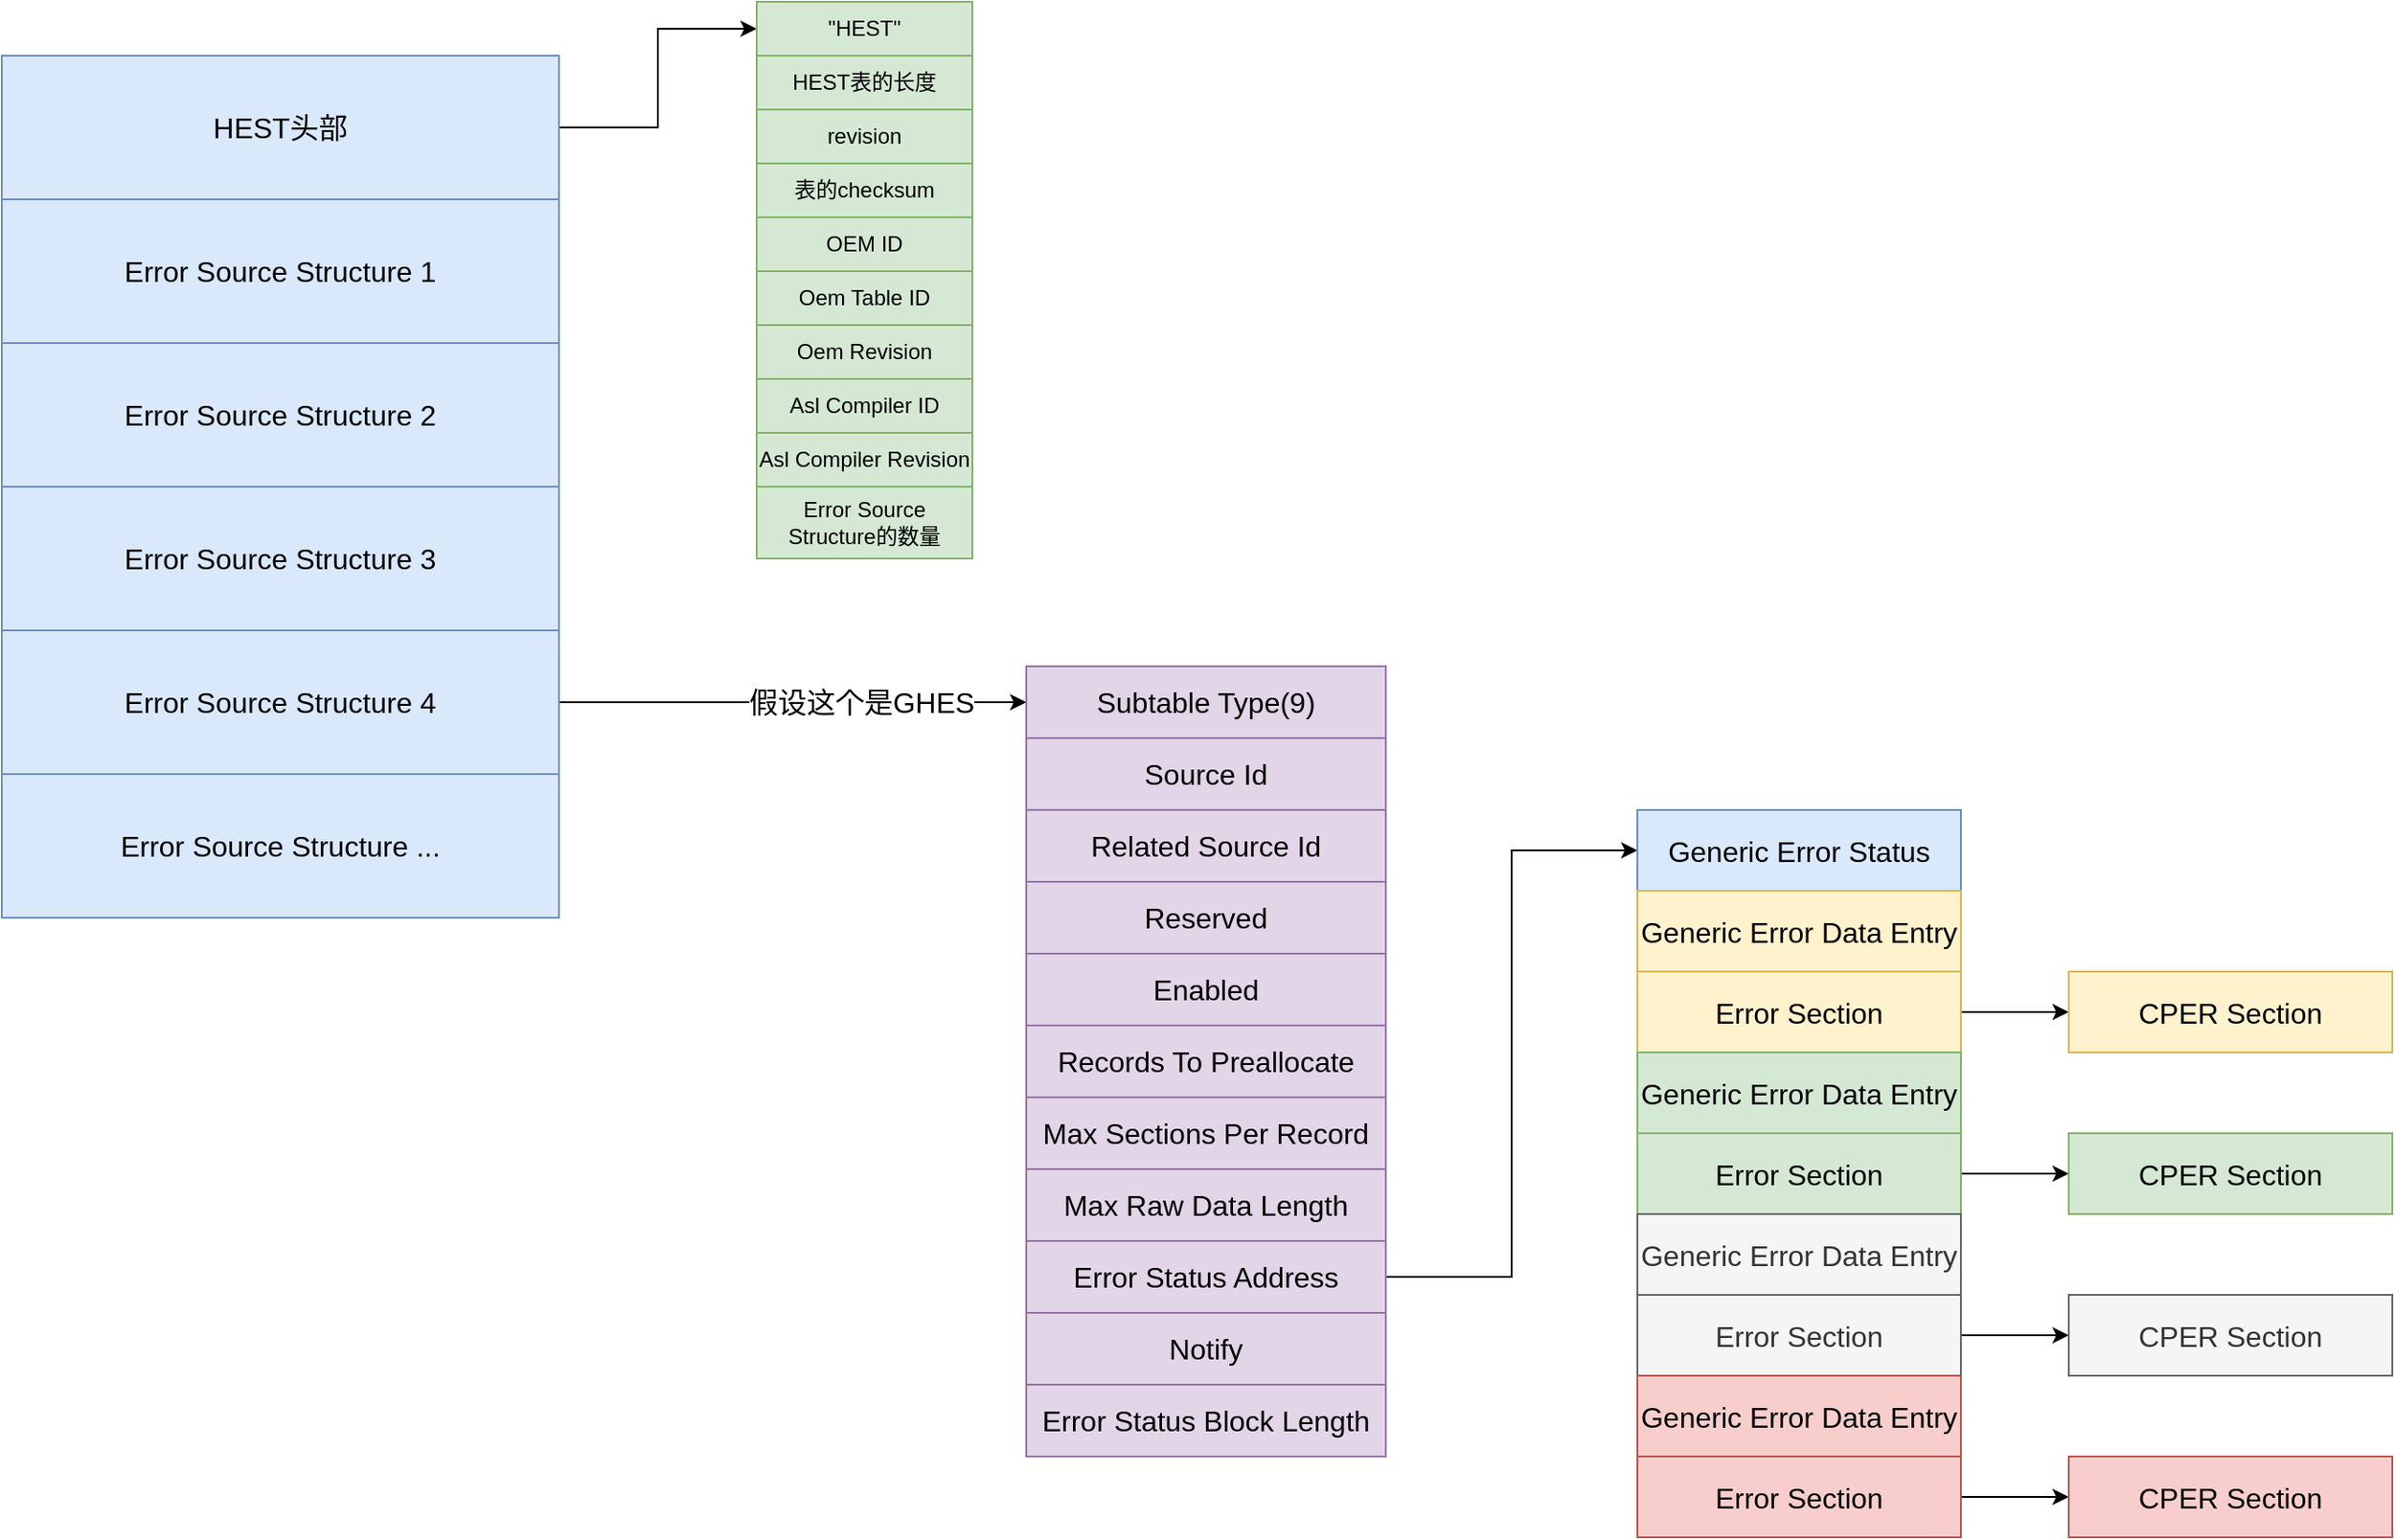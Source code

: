 <mxfile version="21.2.8" type="device">
  <diagram name="第 1 页" id="JKUpQ7PeGige6tsIWXzT">
    <mxGraphModel dx="1658" dy="828" grid="1" gridSize="10" guides="1" tooltips="1" connect="1" arrows="1" fold="1" page="1" pageScale="1" pageWidth="1600" pageHeight="1200" math="0" shadow="0">
      <root>
        <mxCell id="0" />
        <mxCell id="1" parent="0" />
        <mxCell id="LhWzl0DsoIRtWh7QOUaE-17" style="edgeStyle=orthogonalEdgeStyle;rounded=0;orthogonalLoop=1;jettySize=auto;html=1;exitX=1;exitY=0.5;exitDx=0;exitDy=0;entryX=0;entryY=0.5;entryDx=0;entryDy=0;" parent="1" source="LhWzl0DsoIRtWh7QOUaE-1" target="LhWzl0DsoIRtWh7QOUaE-7" edge="1">
          <mxGeometry relative="1" as="geometry" />
        </mxCell>
        <mxCell id="LhWzl0DsoIRtWh7QOUaE-1" value="&lt;font style=&quot;font-size: 16px;&quot;&gt;HEST头部&lt;/font&gt;" style="rounded=0;whiteSpace=wrap;html=1;fillColor=#dae8fc;strokeColor=#6c8ebf;" parent="1" vertex="1">
          <mxGeometry x="310" y="110" width="310" height="80" as="geometry" />
        </mxCell>
        <mxCell id="LhWzl0DsoIRtWh7QOUaE-3" value="&lt;font style=&quot;font-size: 16px;&quot;&gt;Error Source Structure 1&lt;/font&gt;" style="rounded=0;whiteSpace=wrap;html=1;fillColor=#dae8fc;strokeColor=#6c8ebf;" parent="1" vertex="1">
          <mxGeometry x="310" y="190" width="310" height="80" as="geometry" />
        </mxCell>
        <mxCell id="LhWzl0DsoIRtWh7QOUaE-4" value="&lt;font style=&quot;font-size: 16px;&quot;&gt;Error Source Structure 2&lt;/font&gt;" style="rounded=0;whiteSpace=wrap;html=1;fillColor=#dae8fc;strokeColor=#6c8ebf;" parent="1" vertex="1">
          <mxGeometry x="310" y="270" width="310" height="80" as="geometry" />
        </mxCell>
        <mxCell id="LhWzl0DsoIRtWh7QOUaE-5" value="&lt;font style=&quot;font-size: 16px;&quot;&gt;Error Source Structure 3&lt;/font&gt;" style="rounded=0;whiteSpace=wrap;html=1;fillColor=#dae8fc;strokeColor=#6c8ebf;" parent="1" vertex="1">
          <mxGeometry x="310" y="350" width="310" height="80" as="geometry" />
        </mxCell>
        <mxCell id="LhWzl0DsoIRtWh7QOUaE-21" style="edgeStyle=orthogonalEdgeStyle;rounded=0;orthogonalLoop=1;jettySize=auto;html=1;exitX=1;exitY=0.5;exitDx=0;exitDy=0;entryX=0;entryY=0.5;entryDx=0;entryDy=0;" parent="1" source="LhWzl0DsoIRtWh7QOUaE-6" target="LhWzl0DsoIRtWh7QOUaE-20" edge="1">
          <mxGeometry relative="1" as="geometry" />
        </mxCell>
        <mxCell id="LhWzl0DsoIRtWh7QOUaE-22" value="&lt;font style=&quot;font-size: 16px;&quot;&gt;假设这个是GHES&lt;/font&gt;" style="edgeLabel;html=1;align=center;verticalAlign=middle;resizable=0;points=[];" parent="LhWzl0DsoIRtWh7QOUaE-21" vertex="1" connectable="0">
          <mxGeometry x="-0.223" y="-1" relative="1" as="geometry">
            <mxPoint x="67" y="-1" as="offset" />
          </mxGeometry>
        </mxCell>
        <mxCell id="LhWzl0DsoIRtWh7QOUaE-6" value="&lt;font style=&quot;font-size: 16px;&quot;&gt;Error Source Structure 4&lt;/font&gt;" style="rounded=0;whiteSpace=wrap;html=1;fillColor=#dae8fc;strokeColor=#6c8ebf;" parent="1" vertex="1">
          <mxGeometry x="310" y="430" width="310" height="80" as="geometry" />
        </mxCell>
        <mxCell id="LhWzl0DsoIRtWh7QOUaE-7" value="&quot;HEST&quot;" style="rounded=0;whiteSpace=wrap;html=1;fillColor=#d5e8d4;strokeColor=#82b366;" parent="1" vertex="1">
          <mxGeometry x="730" y="80" width="120" height="30" as="geometry" />
        </mxCell>
        <mxCell id="LhWzl0DsoIRtWh7QOUaE-8" value="HEST表的长度" style="rounded=0;whiteSpace=wrap;html=1;fillColor=#d5e8d4;strokeColor=#82b366;" parent="1" vertex="1">
          <mxGeometry x="730" y="110" width="120" height="30" as="geometry" />
        </mxCell>
        <mxCell id="LhWzl0DsoIRtWh7QOUaE-9" value="revision" style="rounded=0;whiteSpace=wrap;html=1;fillColor=#d5e8d4;strokeColor=#82b366;" parent="1" vertex="1">
          <mxGeometry x="730" y="140" width="120" height="30" as="geometry" />
        </mxCell>
        <mxCell id="LhWzl0DsoIRtWh7QOUaE-10" value="表的checksum" style="rounded=0;whiteSpace=wrap;html=1;fillColor=#d5e8d4;strokeColor=#82b366;" parent="1" vertex="1">
          <mxGeometry x="730" y="170" width="120" height="30" as="geometry" />
        </mxCell>
        <mxCell id="LhWzl0DsoIRtWh7QOUaE-11" value="OEM ID" style="rounded=0;whiteSpace=wrap;html=1;fillColor=#d5e8d4;strokeColor=#82b366;" parent="1" vertex="1">
          <mxGeometry x="730" y="200" width="120" height="30" as="geometry" />
        </mxCell>
        <mxCell id="LhWzl0DsoIRtWh7QOUaE-12" value="Oem Table ID" style="rounded=0;whiteSpace=wrap;html=1;fillColor=#d5e8d4;strokeColor=#82b366;" parent="1" vertex="1">
          <mxGeometry x="730" y="230" width="120" height="30" as="geometry" />
        </mxCell>
        <mxCell id="LhWzl0DsoIRtWh7QOUaE-13" value="Oem Revision" style="rounded=0;whiteSpace=wrap;html=1;fillColor=#d5e8d4;strokeColor=#82b366;" parent="1" vertex="1">
          <mxGeometry x="730" y="260" width="120" height="30" as="geometry" />
        </mxCell>
        <mxCell id="LhWzl0DsoIRtWh7QOUaE-14" value="Asl Compiler ID" style="rounded=0;whiteSpace=wrap;html=1;fillColor=#d5e8d4;strokeColor=#82b366;" parent="1" vertex="1">
          <mxGeometry x="730" y="290" width="120" height="30" as="geometry" />
        </mxCell>
        <mxCell id="LhWzl0DsoIRtWh7QOUaE-15" value="Asl Compiler Revision" style="rounded=0;whiteSpace=wrap;html=1;fillColor=#d5e8d4;strokeColor=#82b366;" parent="1" vertex="1">
          <mxGeometry x="730" y="320" width="120" height="30" as="geometry" />
        </mxCell>
        <mxCell id="LhWzl0DsoIRtWh7QOUaE-16" value="Error Source Structure的数量" style="rounded=0;whiteSpace=wrap;html=1;fillColor=#d5e8d4;strokeColor=#82b366;" parent="1" vertex="1">
          <mxGeometry x="730" y="350" width="120" height="40" as="geometry" />
        </mxCell>
        <mxCell id="LhWzl0DsoIRtWh7QOUaE-19" value="&lt;font style=&quot;font-size: 16px;&quot;&gt;Error Source Structure ...&lt;/font&gt;" style="rounded=0;whiteSpace=wrap;html=1;fillColor=#dae8fc;strokeColor=#6c8ebf;" parent="1" vertex="1">
          <mxGeometry x="310" y="510" width="310" height="80" as="geometry" />
        </mxCell>
        <mxCell id="LhWzl0DsoIRtWh7QOUaE-20" value="&lt;font style=&quot;font-size: 16px;&quot;&gt;Subtable Type(9)&lt;/font&gt;" style="rounded=0;whiteSpace=wrap;html=1;fillColor=#e1d5e7;strokeColor=#9673a6;" parent="1" vertex="1">
          <mxGeometry x="880" y="450" width="200" height="40" as="geometry" />
        </mxCell>
        <mxCell id="LhWzl0DsoIRtWh7QOUaE-30" value="&lt;font style=&quot;font-size: 16px;&quot;&gt;Source Id&lt;/font&gt;" style="rounded=0;whiteSpace=wrap;html=1;fillColor=#e1d5e7;strokeColor=#9673a6;" parent="1" vertex="1">
          <mxGeometry x="880" y="490" width="200" height="40" as="geometry" />
        </mxCell>
        <mxCell id="LhWzl0DsoIRtWh7QOUaE-31" value="&lt;font style=&quot;font-size: 16px;&quot;&gt;Related Source Id&lt;/font&gt;" style="rounded=0;whiteSpace=wrap;html=1;fillColor=#e1d5e7;strokeColor=#9673a6;" parent="1" vertex="1">
          <mxGeometry x="880" y="530" width="200" height="40" as="geometry" />
        </mxCell>
        <mxCell id="LhWzl0DsoIRtWh7QOUaE-32" value="&lt;font style=&quot;font-size: 16px;&quot;&gt;Reserved&lt;/font&gt;" style="rounded=0;whiteSpace=wrap;html=1;fillColor=#e1d5e7;strokeColor=#9673a6;" parent="1" vertex="1">
          <mxGeometry x="880" y="570" width="200" height="40" as="geometry" />
        </mxCell>
        <mxCell id="LhWzl0DsoIRtWh7QOUaE-33" value="&lt;font style=&quot;font-size: 16px;&quot;&gt;Enabled&lt;/font&gt;" style="rounded=0;whiteSpace=wrap;html=1;fillColor=#e1d5e7;strokeColor=#9673a6;" parent="1" vertex="1">
          <mxGeometry x="880" y="610" width="200" height="40" as="geometry" />
        </mxCell>
        <mxCell id="LhWzl0DsoIRtWh7QOUaE-34" value="&lt;font style=&quot;font-size: 16px;&quot;&gt;Records To Preallocate&lt;/font&gt;" style="rounded=0;whiteSpace=wrap;html=1;fillColor=#e1d5e7;strokeColor=#9673a6;" parent="1" vertex="1">
          <mxGeometry x="880" y="650" width="200" height="40" as="geometry" />
        </mxCell>
        <mxCell id="LhWzl0DsoIRtWh7QOUaE-35" value="&lt;font style=&quot;font-size: 16px;&quot;&gt;Max Sections Per Record&lt;/font&gt;" style="rounded=0;whiteSpace=wrap;html=1;fillColor=#e1d5e7;strokeColor=#9673a6;" parent="1" vertex="1">
          <mxGeometry x="880" y="690" width="200" height="40" as="geometry" />
        </mxCell>
        <mxCell id="LhWzl0DsoIRtWh7QOUaE-36" value="&lt;font style=&quot;font-size: 16px;&quot;&gt;Max Raw Data Length&lt;/font&gt;" style="rounded=0;whiteSpace=wrap;html=1;fillColor=#e1d5e7;strokeColor=#9673a6;" parent="1" vertex="1">
          <mxGeometry x="880" y="730" width="200" height="40" as="geometry" />
        </mxCell>
        <mxCell id="LhWzl0DsoIRtWh7QOUaE-41" style="edgeStyle=orthogonalEdgeStyle;rounded=0;orthogonalLoop=1;jettySize=auto;html=1;exitX=1;exitY=0.5;exitDx=0;exitDy=0;entryX=0;entryY=0.5;entryDx=0;entryDy=0;" parent="1" source="LhWzl0DsoIRtWh7QOUaE-37" target="LhWzl0DsoIRtWh7QOUaE-40" edge="1">
          <mxGeometry relative="1" as="geometry" />
        </mxCell>
        <mxCell id="LhWzl0DsoIRtWh7QOUaE-37" value="&lt;font style=&quot;font-size: 16px;&quot;&gt;Error Status Address&lt;/font&gt;" style="rounded=0;whiteSpace=wrap;html=1;fillColor=#e1d5e7;strokeColor=#9673a6;" parent="1" vertex="1">
          <mxGeometry x="880" y="770" width="200" height="40" as="geometry" />
        </mxCell>
        <mxCell id="LhWzl0DsoIRtWh7QOUaE-38" value="&lt;font style=&quot;font-size: 16px;&quot;&gt;Notify&lt;/font&gt;" style="rounded=0;whiteSpace=wrap;html=1;fillColor=#e1d5e7;strokeColor=#9673a6;" parent="1" vertex="1">
          <mxGeometry x="880" y="810" width="200" height="40" as="geometry" />
        </mxCell>
        <mxCell id="LhWzl0DsoIRtWh7QOUaE-39" value="&lt;font style=&quot;font-size: 16px;&quot;&gt;Error Status Block Length&lt;/font&gt;" style="rounded=0;whiteSpace=wrap;html=1;fillColor=#e1d5e7;strokeColor=#9673a6;" parent="1" vertex="1">
          <mxGeometry x="880" y="850" width="200" height="40" as="geometry" />
        </mxCell>
        <mxCell id="LhWzl0DsoIRtWh7QOUaE-40" value="&lt;font style=&quot;font-size: 16px;&quot;&gt;Generic Error Status&lt;/font&gt;" style="rounded=0;whiteSpace=wrap;html=1;fillColor=#dae8fc;strokeColor=#6c8ebf;" parent="1" vertex="1">
          <mxGeometry x="1220" y="530" width="180" height="45" as="geometry" />
        </mxCell>
        <mxCell id="LhWzl0DsoIRtWh7QOUaE-42" value="&lt;font style=&quot;font-size: 16px;&quot;&gt;Generic Error Data Entry&lt;/font&gt;" style="rounded=0;whiteSpace=wrap;html=1;fillColor=#fff2cc;strokeColor=#d6b656;" parent="1" vertex="1">
          <mxGeometry x="1220" y="575" width="180" height="45" as="geometry" />
        </mxCell>
        <mxCell id="LhWzl0DsoIRtWh7QOUaE-52" style="edgeStyle=orthogonalEdgeStyle;rounded=0;orthogonalLoop=1;jettySize=auto;html=1;exitX=1;exitY=0.5;exitDx=0;exitDy=0;entryX=0;entryY=0.5;entryDx=0;entryDy=0;" parent="1" source="LhWzl0DsoIRtWh7QOUaE-43" target="LhWzl0DsoIRtWh7QOUaE-51" edge="1">
          <mxGeometry relative="1" as="geometry" />
        </mxCell>
        <mxCell id="LhWzl0DsoIRtWh7QOUaE-43" value="&lt;font style=&quot;font-size: 16px;&quot;&gt;Error Section&lt;/font&gt;" style="rounded=0;whiteSpace=wrap;html=1;fillColor=#fff2cc;strokeColor=#d6b656;" parent="1" vertex="1">
          <mxGeometry x="1220" y="620" width="180" height="45" as="geometry" />
        </mxCell>
        <mxCell id="LhWzl0DsoIRtWh7QOUaE-44" value="&lt;font style=&quot;font-size: 16px;&quot;&gt;Generic Error Data Entry&lt;/font&gt;" style="rounded=0;whiteSpace=wrap;html=1;fillColor=#d5e8d4;strokeColor=#82b366;" parent="1" vertex="1">
          <mxGeometry x="1220" y="665" width="180" height="45" as="geometry" />
        </mxCell>
        <mxCell id="LhWzl0DsoIRtWh7QOUaE-56" style="edgeStyle=orthogonalEdgeStyle;rounded=0;orthogonalLoop=1;jettySize=auto;html=1;exitX=1;exitY=0.5;exitDx=0;exitDy=0;entryX=0;entryY=0.5;entryDx=0;entryDy=0;" parent="1" source="LhWzl0DsoIRtWh7QOUaE-45" target="LhWzl0DsoIRtWh7QOUaE-55" edge="1">
          <mxGeometry relative="1" as="geometry" />
        </mxCell>
        <mxCell id="LhWzl0DsoIRtWh7QOUaE-45" value="&lt;font style=&quot;font-size: 16px;&quot;&gt;Error Section&lt;/font&gt;" style="rounded=0;whiteSpace=wrap;html=1;fillColor=#d5e8d4;strokeColor=#82b366;" parent="1" vertex="1">
          <mxGeometry x="1220" y="710" width="180" height="45" as="geometry" />
        </mxCell>
        <mxCell id="LhWzl0DsoIRtWh7QOUaE-46" value="&lt;font style=&quot;font-size: 16px;&quot;&gt;Generic Error Data Entry&lt;/font&gt;" style="rounded=0;whiteSpace=wrap;html=1;fillColor=#f5f5f5;fontColor=#333333;strokeColor=#666666;" parent="1" vertex="1">
          <mxGeometry x="1220" y="755" width="180" height="45" as="geometry" />
        </mxCell>
        <mxCell id="LhWzl0DsoIRtWh7QOUaE-54" style="edgeStyle=orthogonalEdgeStyle;rounded=0;orthogonalLoop=1;jettySize=auto;html=1;exitX=1;exitY=0.5;exitDx=0;exitDy=0;entryX=0;entryY=0.5;entryDx=0;entryDy=0;" parent="1" source="LhWzl0DsoIRtWh7QOUaE-47" target="LhWzl0DsoIRtWh7QOUaE-53" edge="1">
          <mxGeometry relative="1" as="geometry" />
        </mxCell>
        <mxCell id="LhWzl0DsoIRtWh7QOUaE-47" value="&lt;font style=&quot;font-size: 16px;&quot;&gt;Error Section&lt;/font&gt;" style="rounded=0;whiteSpace=wrap;html=1;fillColor=#f5f5f5;fontColor=#333333;strokeColor=#666666;" parent="1" vertex="1">
          <mxGeometry x="1220" y="800" width="180" height="45" as="geometry" />
        </mxCell>
        <mxCell id="LhWzl0DsoIRtWh7QOUaE-48" value="&lt;font style=&quot;font-size: 16px;&quot;&gt;Generic Error Data Entry&lt;/font&gt;" style="rounded=0;whiteSpace=wrap;html=1;fillColor=#f8cecc;strokeColor=#b85450;" parent="1" vertex="1">
          <mxGeometry x="1220" y="845" width="180" height="45" as="geometry" />
        </mxCell>
        <mxCell id="LhWzl0DsoIRtWh7QOUaE-58" style="edgeStyle=orthogonalEdgeStyle;rounded=0;orthogonalLoop=1;jettySize=auto;html=1;exitX=1;exitY=0.5;exitDx=0;exitDy=0;entryX=0;entryY=0.5;entryDx=0;entryDy=0;" parent="1" source="LhWzl0DsoIRtWh7QOUaE-49" target="LhWzl0DsoIRtWh7QOUaE-57" edge="1">
          <mxGeometry relative="1" as="geometry" />
        </mxCell>
        <mxCell id="LhWzl0DsoIRtWh7QOUaE-49" value="&lt;font style=&quot;font-size: 16px;&quot;&gt;Error Section&lt;/font&gt;" style="rounded=0;whiteSpace=wrap;html=1;fillColor=#f8cecc;strokeColor=#b85450;" parent="1" vertex="1">
          <mxGeometry x="1220" y="890" width="180" height="45" as="geometry" />
        </mxCell>
        <mxCell id="LhWzl0DsoIRtWh7QOUaE-51" value="&lt;font style=&quot;font-size: 16px;&quot;&gt;CPER Section&lt;/font&gt;" style="rounded=0;whiteSpace=wrap;html=1;fillColor=#fff2cc;strokeColor=#d6b656;" parent="1" vertex="1">
          <mxGeometry x="1460" y="620" width="180" height="45" as="geometry" />
        </mxCell>
        <mxCell id="LhWzl0DsoIRtWh7QOUaE-53" value="&lt;font style=&quot;font-size: 16px;&quot;&gt;CPER Section&lt;/font&gt;" style="rounded=0;whiteSpace=wrap;html=1;fillColor=#f5f5f5;fontColor=#333333;strokeColor=#666666;" parent="1" vertex="1">
          <mxGeometry x="1460" y="800" width="180" height="45" as="geometry" />
        </mxCell>
        <mxCell id="LhWzl0DsoIRtWh7QOUaE-55" value="&lt;font style=&quot;font-size: 16px;&quot;&gt;CPER Section&lt;/font&gt;" style="rounded=0;whiteSpace=wrap;html=1;fillColor=#d5e8d4;strokeColor=#82b366;" parent="1" vertex="1">
          <mxGeometry x="1460" y="710" width="180" height="45" as="geometry" />
        </mxCell>
        <mxCell id="LhWzl0DsoIRtWh7QOUaE-57" value="&lt;font style=&quot;font-size: 16px;&quot;&gt;CPER Section&lt;/font&gt;" style="rounded=0;whiteSpace=wrap;html=1;fillColor=#f8cecc;strokeColor=#b85450;" parent="1" vertex="1">
          <mxGeometry x="1460" y="890" width="180" height="45" as="geometry" />
        </mxCell>
      </root>
    </mxGraphModel>
  </diagram>
</mxfile>

